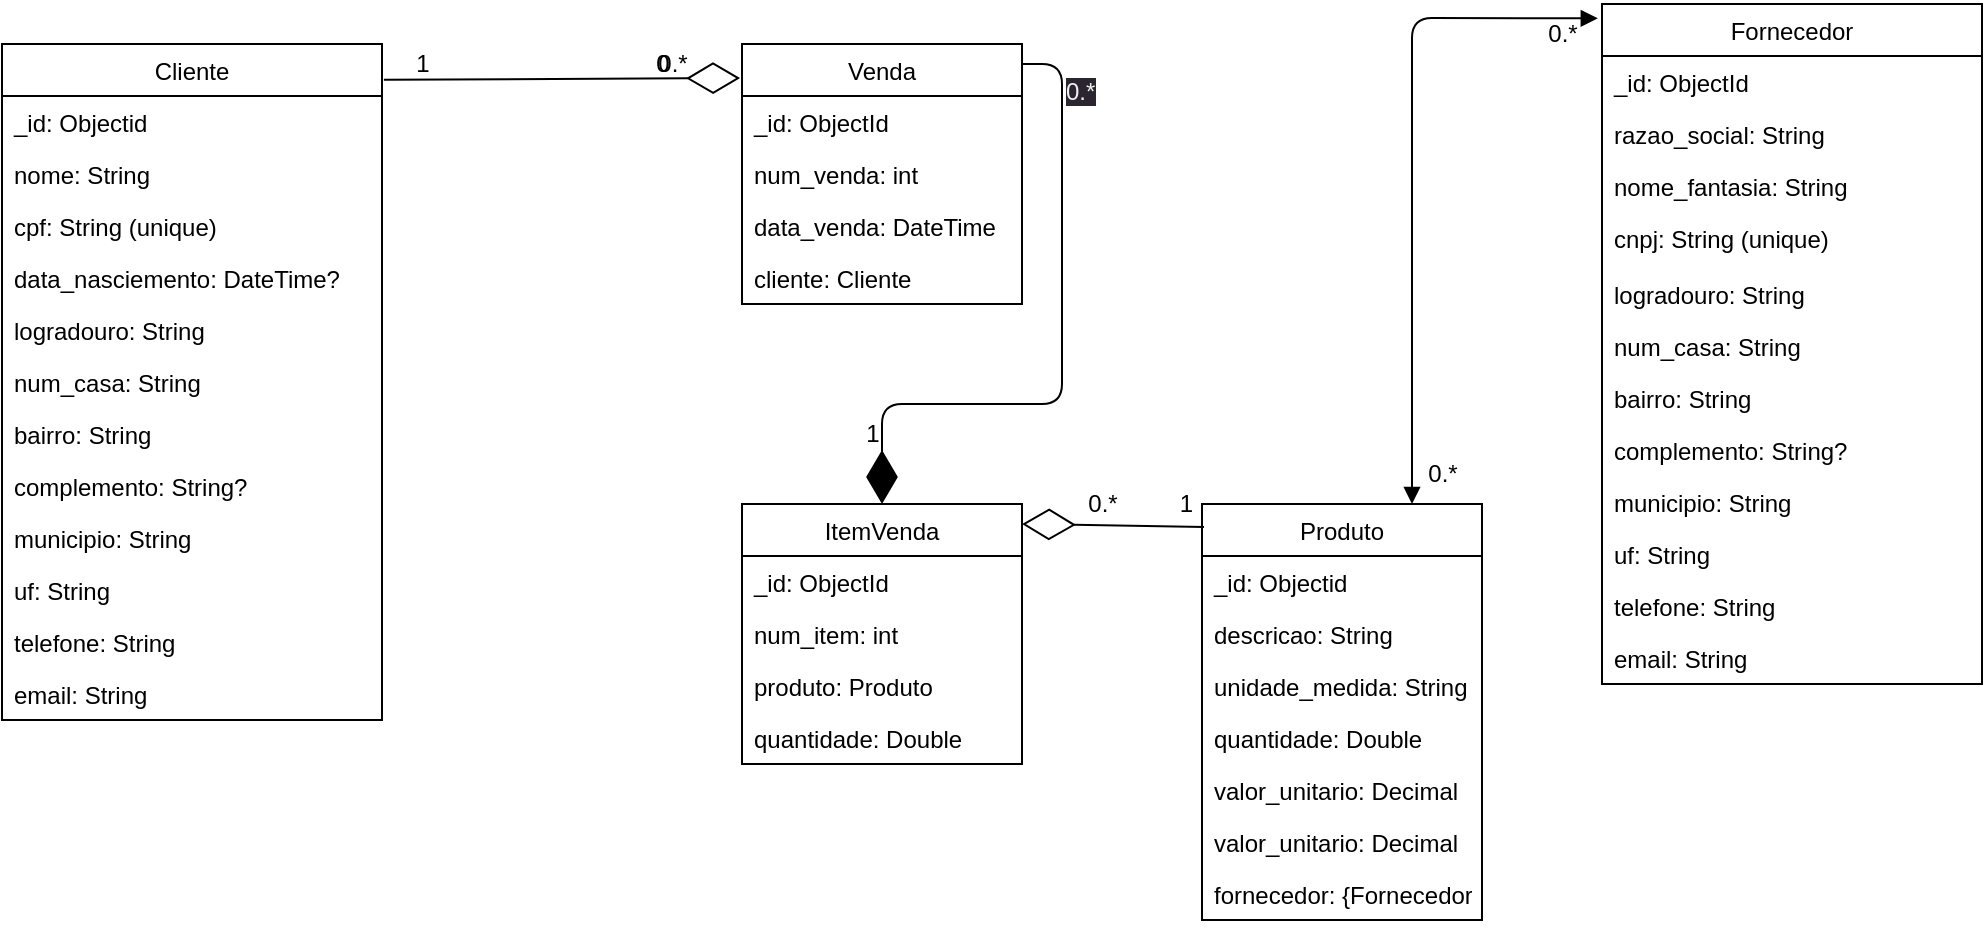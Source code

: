 <mxfile>
    <diagram id="i_6f_uNX4Nf7jMMN3ffn" name="Page-1">
        <mxGraphModel dx="1093" dy="792" grid="1" gridSize="10" guides="1" tooltips="1" connect="1" arrows="1" fold="1" page="1" pageScale="1" pageWidth="850" pageHeight="1100" math="0" shadow="0">
            <root>
                <mxCell id="0"/>
                <mxCell id="1" parent="0"/>
                <mxCell id="6" value="Cliente" style="swimlane;fontStyle=0;childLayout=stackLayout;horizontal=1;startSize=26;fillColor=none;horizontalStack=0;resizeParent=1;resizeParentMax=0;resizeLast=0;collapsible=1;marginBottom=0;" vertex="1" parent="1">
                    <mxGeometry x="30" y="40" width="190" height="338" as="geometry"/>
                </mxCell>
                <mxCell id="7" value="_id: Objectid" style="text;strokeColor=none;fillColor=none;align=left;verticalAlign=top;spacingLeft=4;spacingRight=4;overflow=hidden;rotatable=0;points=[[0,0.5],[1,0.5]];portConstraint=eastwest;" vertex="1" parent="6">
                    <mxGeometry y="26" width="190" height="26" as="geometry"/>
                </mxCell>
                <mxCell id="8" value="nome: String" style="text;strokeColor=none;fillColor=none;align=left;verticalAlign=top;spacingLeft=4;spacingRight=4;overflow=hidden;rotatable=0;points=[[0,0.5],[1,0.5]];portConstraint=eastwest;" vertex="1" parent="6">
                    <mxGeometry y="52" width="190" height="26" as="geometry"/>
                </mxCell>
                <mxCell id="9" value="cpf: String (unique)&#10;" style="text;strokeColor=none;fillColor=none;align=left;verticalAlign=top;spacingLeft=4;spacingRight=4;overflow=hidden;rotatable=0;points=[[0,0.5],[1,0.5]];portConstraint=eastwest;" vertex="1" parent="6">
                    <mxGeometry y="78" width="190" height="26" as="geometry"/>
                </mxCell>
                <mxCell id="30" value="data_nasciemento: DateTime?" style="text;strokeColor=none;fillColor=none;align=left;verticalAlign=top;spacingLeft=4;spacingRight=4;overflow=hidden;rotatable=0;points=[[0,0.5],[1,0.5]];portConstraint=eastwest;" vertex="1" parent="6">
                    <mxGeometry y="104" width="190" height="26" as="geometry"/>
                </mxCell>
                <mxCell id="22" value="logradouro: String" style="text;strokeColor=none;fillColor=none;align=left;verticalAlign=top;spacingLeft=4;spacingRight=4;overflow=hidden;rotatable=0;points=[[0,0.5],[1,0.5]];portConstraint=eastwest;" vertex="1" parent="6">
                    <mxGeometry y="130" width="190" height="26" as="geometry"/>
                </mxCell>
                <mxCell id="23" value="num_casa: String" style="text;strokeColor=none;fillColor=none;align=left;verticalAlign=top;spacingLeft=4;spacingRight=4;overflow=hidden;rotatable=0;points=[[0,0.5],[1,0.5]];portConstraint=eastwest;" vertex="1" parent="6">
                    <mxGeometry y="156" width="190" height="26" as="geometry"/>
                </mxCell>
                <mxCell id="24" value="bairro: String" style="text;strokeColor=none;fillColor=none;align=left;verticalAlign=top;spacingLeft=4;spacingRight=4;overflow=hidden;rotatable=0;points=[[0,0.5],[1,0.5]];portConstraint=eastwest;" vertex="1" parent="6">
                    <mxGeometry y="182" width="190" height="26" as="geometry"/>
                </mxCell>
                <mxCell id="25" value="complemento: String?" style="text;strokeColor=none;fillColor=none;align=left;verticalAlign=top;spacingLeft=4;spacingRight=4;overflow=hidden;rotatable=0;points=[[0,0.5],[1,0.5]];portConstraint=eastwest;" vertex="1" parent="6">
                    <mxGeometry y="208" width="190" height="26" as="geometry"/>
                </mxCell>
                <mxCell id="26" value="municipio: String" style="text;strokeColor=none;fillColor=none;align=left;verticalAlign=top;spacingLeft=4;spacingRight=4;overflow=hidden;rotatable=0;points=[[0,0.5],[1,0.5]];portConstraint=eastwest;" vertex="1" parent="6">
                    <mxGeometry y="234" width="190" height="26" as="geometry"/>
                </mxCell>
                <mxCell id="27" value="uf: String" style="text;strokeColor=none;fillColor=none;align=left;verticalAlign=top;spacingLeft=4;spacingRight=4;overflow=hidden;rotatable=0;points=[[0,0.5],[1,0.5]];portConstraint=eastwest;" vertex="1" parent="6">
                    <mxGeometry y="260" width="190" height="26" as="geometry"/>
                </mxCell>
                <mxCell id="28" value="telefone: String" style="text;strokeColor=none;fillColor=none;align=left;verticalAlign=top;spacingLeft=4;spacingRight=4;overflow=hidden;rotatable=0;points=[[0,0.5],[1,0.5]];portConstraint=eastwest;" vertex="1" parent="6">
                    <mxGeometry y="286" width="190" height="26" as="geometry"/>
                </mxCell>
                <mxCell id="29" value="email: String" style="text;strokeColor=none;fillColor=none;align=left;verticalAlign=top;spacingLeft=4;spacingRight=4;overflow=hidden;rotatable=0;points=[[0,0.5],[1,0.5]];portConstraint=eastwest;" vertex="1" parent="6">
                    <mxGeometry y="312" width="190" height="26" as="geometry"/>
                </mxCell>
                <mxCell id="10" value="Venda" style="swimlane;fontStyle=0;childLayout=stackLayout;horizontal=1;startSize=26;fillColor=none;horizontalStack=0;resizeParent=1;resizeParentMax=0;resizeLast=0;collapsible=1;marginBottom=0;" vertex="1" parent="1">
                    <mxGeometry x="400" y="40" width="140" height="130" as="geometry"/>
                </mxCell>
                <mxCell id="11" value="_id: ObjectId" style="text;strokeColor=none;fillColor=none;align=left;verticalAlign=top;spacingLeft=4;spacingRight=4;overflow=hidden;rotatable=0;points=[[0,0.5],[1,0.5]];portConstraint=eastwest;" vertex="1" parent="10">
                    <mxGeometry y="26" width="140" height="26" as="geometry"/>
                </mxCell>
                <mxCell id="12" value="num_venda: int" style="text;strokeColor=none;fillColor=none;align=left;verticalAlign=top;spacingLeft=4;spacingRight=4;overflow=hidden;rotatable=0;points=[[0,0.5],[1,0.5]];portConstraint=eastwest;" vertex="1" parent="10">
                    <mxGeometry y="52" width="140" height="26" as="geometry"/>
                </mxCell>
                <mxCell id="13" value="data_venda: DateTime" style="text;strokeColor=none;fillColor=none;align=left;verticalAlign=top;spacingLeft=4;spacingRight=4;overflow=hidden;rotatable=0;points=[[0,0.5],[1,0.5]];portConstraint=eastwest;" vertex="1" parent="10">
                    <mxGeometry y="78" width="140" height="26" as="geometry"/>
                </mxCell>
                <mxCell id="61" value="cliente: Cliente" style="text;strokeColor=none;fillColor=none;align=left;verticalAlign=top;spacingLeft=4;spacingRight=4;overflow=hidden;rotatable=0;points=[[0,0.5],[1,0.5]];portConstraint=eastwest;" vertex="1" parent="10">
                    <mxGeometry y="104" width="140" height="26" as="geometry"/>
                </mxCell>
                <mxCell id="14" value="Fornecedor" style="swimlane;fontStyle=0;childLayout=stackLayout;horizontal=1;startSize=26;fillColor=none;horizontalStack=0;resizeParent=1;resizeParentMax=0;resizeLast=0;collapsible=1;marginBottom=0;" vertex="1" parent="1">
                    <mxGeometry x="830" y="20" width="190" height="340" as="geometry"/>
                </mxCell>
                <mxCell id="15" value="_id: ObjectId" style="text;strokeColor=none;fillColor=none;align=left;verticalAlign=top;spacingLeft=4;spacingRight=4;overflow=hidden;rotatable=0;points=[[0,0.5],[1,0.5]];portConstraint=eastwest;" vertex="1" parent="14">
                    <mxGeometry y="26" width="190" height="26" as="geometry"/>
                </mxCell>
                <mxCell id="16" value="razao_social: String" style="text;strokeColor=none;fillColor=none;align=left;verticalAlign=top;spacingLeft=4;spacingRight=4;overflow=hidden;rotatable=0;points=[[0,0.5],[1,0.5]];portConstraint=eastwest;" vertex="1" parent="14">
                    <mxGeometry y="52" width="190" height="26" as="geometry"/>
                </mxCell>
                <mxCell id="17" value="nome_fantasia: String" style="text;strokeColor=none;fillColor=none;align=left;verticalAlign=top;spacingLeft=4;spacingRight=4;overflow=hidden;rotatable=0;points=[[0,0.5],[1,0.5]];portConstraint=eastwest;" vertex="1" parent="14">
                    <mxGeometry y="78" width="190" height="26" as="geometry"/>
                </mxCell>
                <mxCell id="35" value="cnpj: String (unique)" style="text;strokeColor=none;fillColor=none;align=left;verticalAlign=top;spacingLeft=4;spacingRight=4;overflow=hidden;rotatable=0;points=[[0,0.5],[1,0.5]];portConstraint=eastwest;" vertex="1" parent="14">
                    <mxGeometry y="104" width="190" height="28" as="geometry"/>
                </mxCell>
                <mxCell id="37" value="logradouro: String" style="text;strokeColor=none;fillColor=none;align=left;verticalAlign=top;spacingLeft=4;spacingRight=4;overflow=hidden;rotatable=0;points=[[0,0.5],[1,0.5]];portConstraint=eastwest;" vertex="1" parent="14">
                    <mxGeometry y="132" width="190" height="26" as="geometry"/>
                </mxCell>
                <mxCell id="38" value="num_casa: String" style="text;strokeColor=none;fillColor=none;align=left;verticalAlign=top;spacingLeft=4;spacingRight=4;overflow=hidden;rotatable=0;points=[[0,0.5],[1,0.5]];portConstraint=eastwest;" vertex="1" parent="14">
                    <mxGeometry y="158" width="190" height="26" as="geometry"/>
                </mxCell>
                <mxCell id="39" value="bairro: String" style="text;strokeColor=none;fillColor=none;align=left;verticalAlign=top;spacingLeft=4;spacingRight=4;overflow=hidden;rotatable=0;points=[[0,0.5],[1,0.5]];portConstraint=eastwest;" vertex="1" parent="14">
                    <mxGeometry y="184" width="190" height="26" as="geometry"/>
                </mxCell>
                <mxCell id="40" value="complemento: String?" style="text;strokeColor=none;fillColor=none;align=left;verticalAlign=top;spacingLeft=4;spacingRight=4;overflow=hidden;rotatable=0;points=[[0,0.5],[1,0.5]];portConstraint=eastwest;" vertex="1" parent="14">
                    <mxGeometry y="210" width="190" height="26" as="geometry"/>
                </mxCell>
                <mxCell id="41" value="municipio: String" style="text;strokeColor=none;fillColor=none;align=left;verticalAlign=top;spacingLeft=4;spacingRight=4;overflow=hidden;rotatable=0;points=[[0,0.5],[1,0.5]];portConstraint=eastwest;" vertex="1" parent="14">
                    <mxGeometry y="236" width="190" height="26" as="geometry"/>
                </mxCell>
                <mxCell id="42" value="uf: String" style="text;strokeColor=none;fillColor=none;align=left;verticalAlign=top;spacingLeft=4;spacingRight=4;overflow=hidden;rotatable=0;points=[[0,0.5],[1,0.5]];portConstraint=eastwest;" vertex="1" parent="14">
                    <mxGeometry y="262" width="190" height="26" as="geometry"/>
                </mxCell>
                <mxCell id="43" value="telefone: String" style="text;strokeColor=none;fillColor=none;align=left;verticalAlign=top;spacingLeft=4;spacingRight=4;overflow=hidden;rotatable=0;points=[[0,0.5],[1,0.5]];portConstraint=eastwest;" vertex="1" parent="14">
                    <mxGeometry y="288" width="190" height="26" as="geometry"/>
                </mxCell>
                <mxCell id="44" value="email: String" style="text;strokeColor=none;fillColor=none;align=left;verticalAlign=top;spacingLeft=4;spacingRight=4;overflow=hidden;rotatable=0;points=[[0,0.5],[1,0.5]];portConstraint=eastwest;" vertex="1" parent="14">
                    <mxGeometry y="314" width="190" height="26" as="geometry"/>
                </mxCell>
                <mxCell id="18" value="Produto" style="swimlane;fontStyle=0;childLayout=stackLayout;horizontal=1;startSize=26;fillColor=none;horizontalStack=0;resizeParent=1;resizeParentMax=0;resizeLast=0;collapsible=1;marginBottom=0;" vertex="1" parent="1">
                    <mxGeometry x="630" y="270" width="140" height="208" as="geometry"/>
                </mxCell>
                <mxCell id="31" value="_id: Objectid" style="text;strokeColor=none;fillColor=none;align=left;verticalAlign=top;spacingLeft=4;spacingRight=4;overflow=hidden;rotatable=0;points=[[0,0.5],[1,0.5]];portConstraint=eastwest;" vertex="1" parent="18">
                    <mxGeometry y="26" width="140" height="26" as="geometry"/>
                </mxCell>
                <mxCell id="19" value="descricao: String" style="text;strokeColor=none;fillColor=none;align=left;verticalAlign=top;spacingLeft=4;spacingRight=4;overflow=hidden;rotatable=0;points=[[0,0.5],[1,0.5]];portConstraint=eastwest;" vertex="1" parent="18">
                    <mxGeometry y="52" width="140" height="26" as="geometry"/>
                </mxCell>
                <mxCell id="20" value="unidade_medida: String&#10;" style="text;strokeColor=none;fillColor=none;align=left;verticalAlign=top;spacingLeft=4;spacingRight=4;overflow=hidden;rotatable=0;points=[[0,0.5],[1,0.5]];portConstraint=eastwest;" vertex="1" parent="18">
                    <mxGeometry y="78" width="140" height="26" as="geometry"/>
                </mxCell>
                <mxCell id="21" value="quantidade: Double" style="text;strokeColor=none;fillColor=none;align=left;verticalAlign=top;spacingLeft=4;spacingRight=4;overflow=hidden;rotatable=0;points=[[0,0.5],[1,0.5]];portConstraint=eastwest;" vertex="1" parent="18">
                    <mxGeometry y="104" width="140" height="26" as="geometry"/>
                </mxCell>
                <mxCell id="32" value="valor_unitario: Decimal" style="text;strokeColor=none;fillColor=none;align=left;verticalAlign=top;spacingLeft=4;spacingRight=4;overflow=hidden;rotatable=0;points=[[0,0.5],[1,0.5]];portConstraint=eastwest;" vertex="1" parent="18">
                    <mxGeometry y="130" width="140" height="26" as="geometry"/>
                </mxCell>
                <mxCell id="34" value="valor_unitario: Decimal" style="text;strokeColor=none;fillColor=none;align=left;verticalAlign=top;spacingLeft=4;spacingRight=4;overflow=hidden;rotatable=0;points=[[0,0.5],[1,0.5]];portConstraint=eastwest;" vertex="1" parent="18">
                    <mxGeometry y="156" width="140" height="26" as="geometry"/>
                </mxCell>
                <mxCell id="78" value="fornecedor: {Fornecedor}" style="text;strokeColor=none;fillColor=none;align=left;verticalAlign=top;spacingLeft=4;spacingRight=4;overflow=hidden;rotatable=0;points=[[0,0.5],[1,0.5]];portConstraint=eastwest;" vertex="1" parent="18">
                    <mxGeometry y="182" width="140" height="26" as="geometry"/>
                </mxCell>
                <mxCell id="49" value="ItemVenda" style="swimlane;fontStyle=0;childLayout=stackLayout;horizontal=1;startSize=26;fillColor=none;horizontalStack=0;resizeParent=1;resizeParentMax=0;resizeLast=0;collapsible=1;marginBottom=0;" vertex="1" parent="1">
                    <mxGeometry x="400" y="270" width="140" height="130" as="geometry"/>
                </mxCell>
                <mxCell id="50" value="_id: ObjectId" style="text;strokeColor=none;fillColor=none;align=left;verticalAlign=top;spacingLeft=4;spacingRight=4;overflow=hidden;rotatable=0;points=[[0,0.5],[1,0.5]];portConstraint=eastwest;" vertex="1" parent="49">
                    <mxGeometry y="26" width="140" height="26" as="geometry"/>
                </mxCell>
                <mxCell id="51" value="num_item: int" style="text;strokeColor=none;fillColor=none;align=left;verticalAlign=top;spacingLeft=4;spacingRight=4;overflow=hidden;rotatable=0;points=[[0,0.5],[1,0.5]];portConstraint=eastwest;" vertex="1" parent="49">
                    <mxGeometry y="52" width="140" height="26" as="geometry"/>
                </mxCell>
                <mxCell id="52" value="produto: Produto" style="text;strokeColor=none;fillColor=none;align=left;verticalAlign=top;spacingLeft=4;spacingRight=4;overflow=hidden;rotatable=0;points=[[0,0.5],[1,0.5]];portConstraint=eastwest;" vertex="1" parent="49">
                    <mxGeometry y="78" width="140" height="26" as="geometry"/>
                </mxCell>
                <mxCell id="53" value="quantidade: Double" style="text;strokeColor=none;fillColor=none;align=left;verticalAlign=top;spacingLeft=4;spacingRight=4;overflow=hidden;rotatable=0;points=[[0,0.5],[1,0.5]];portConstraint=eastwest;" vertex="1" parent="49">
                    <mxGeometry y="104" width="140" height="26" as="geometry"/>
                </mxCell>
                <mxCell id="58" value="" style="endArrow=diamondThin;endFill=0;endSize=24;html=1;entryX=-0.007;entryY=0.131;entryDx=0;entryDy=0;entryPerimeter=0;exitX=1.005;exitY=0.053;exitDx=0;exitDy=0;exitPerimeter=0;" edge="1" parent="1" source="6" target="10">
                    <mxGeometry width="160" relative="1" as="geometry">
                        <mxPoint x="210" y="60" as="sourcePoint"/>
                        <mxPoint x="370" y="60" as="targetPoint"/>
                    </mxGeometry>
                </mxCell>
                <mxCell id="59" value="1" style="text;html=1;align=center;verticalAlign=middle;resizable=0;points=[];autosize=1;strokeColor=none;fillColor=none;" vertex="1" parent="1">
                    <mxGeometry x="225" y="35" width="30" height="30" as="geometry"/>
                </mxCell>
                <mxCell id="60" value="0" style="text;html=1;align=center;verticalAlign=middle;resizable=0;points=[];autosize=1;strokeColor=none;fillColor=none;" vertex="1" parent="1">
                    <mxGeometry x="345" y="35" width="30" height="30" as="geometry"/>
                </mxCell>
                <mxCell id="63" value="" style="endArrow=diamondThin;endFill=1;endSize=24;html=1;startArrow=none;entryX=0.5;entryY=0;entryDx=0;entryDy=0;" edge="1" parent="1" target="49">
                    <mxGeometry width="160" relative="1" as="geometry">
                        <mxPoint x="540" y="50" as="sourcePoint"/>
                        <mxPoint x="400" y="290" as="targetPoint"/>
                        <Array as="points">
                            <mxPoint x="560" y="50"/>
                            <mxPoint x="560" y="220"/>
                            <mxPoint x="470" y="220"/>
                        </Array>
                    </mxGeometry>
                </mxCell>
                <mxCell id="65" value="0.*" style="text;html=1;align=center;verticalAlign=middle;resizable=0;points=[];autosize=1;strokeColor=none;fillColor=none;" vertex="1" parent="1">
                    <mxGeometry x="345" y="35" width="40" height="30" as="geometry"/>
                </mxCell>
                <mxCell id="69" value="1" style="text;html=1;align=center;verticalAlign=middle;resizable=0;points=[];autosize=1;strokeColor=none;fillColor=none;" vertex="1" parent="1">
                    <mxGeometry x="450" y="220" width="30" height="30" as="geometry"/>
                </mxCell>
                <mxCell id="70" value="" style="endArrow=diamondThin;endFill=0;endSize=24;html=1;entryX=1;entryY=0.077;entryDx=0;entryDy=0;entryPerimeter=0;exitX=0.007;exitY=0.055;exitDx=0;exitDy=0;exitPerimeter=0;" edge="1" parent="1" source="18" target="49">
                    <mxGeometry width="160" relative="1" as="geometry">
                        <mxPoint x="450" y="452" as="sourcePoint"/>
                        <mxPoint x="610" y="452" as="targetPoint"/>
                    </mxGeometry>
                </mxCell>
                <mxCell id="71" value="&amp;nbsp;1" style="text;html=1;align=center;verticalAlign=middle;resizable=0;points=[];autosize=1;strokeColor=none;fillColor=none;" vertex="1" parent="1">
                    <mxGeometry x="605" y="255" width="30" height="30" as="geometry"/>
                </mxCell>
                <mxCell id="73" value="0.*" style="text;html=1;align=center;verticalAlign=middle;resizable=0;points=[];autosize=1;strokeColor=none;fillColor=none;" vertex="1" parent="1">
                    <mxGeometry x="560" y="255" width="40" height="30" as="geometry"/>
                </mxCell>
                <mxCell id="74" value="&lt;span style=&quot;color: rgb(240, 240, 240); font-family: Helvetica; font-size: 12px; font-style: normal; font-variant-ligatures: normal; font-variant-caps: normal; font-weight: 400; letter-spacing: normal; orphans: 2; text-align: center; text-indent: 0px; text-transform: none; widows: 2; word-spacing: 0px; -webkit-text-stroke-width: 0px; background-color: rgb(42, 37, 47); text-decoration-thickness: initial; text-decoration-style: initial; text-decoration-color: initial; float: none; display: inline !important;&quot;&gt;0.*&lt;/span&gt;" style="text;whiteSpace=wrap;html=1;" vertex="1" parent="1">
                    <mxGeometry x="560" y="50" width="50" height="40" as="geometry"/>
                </mxCell>
                <mxCell id="75" value="" style="endArrow=block;startArrow=block;endFill=1;startFill=1;html=1;exitX=0.75;exitY=0;exitDx=0;exitDy=0;entryX=-0.011;entryY=0.021;entryDx=0;entryDy=0;entryPerimeter=0;" edge="1" parent="1" source="18" target="14">
                    <mxGeometry width="160" relative="1" as="geometry">
                        <mxPoint x="660" y="130" as="sourcePoint"/>
                        <mxPoint x="820" y="130" as="targetPoint"/>
                        <Array as="points">
                            <mxPoint x="735" y="27"/>
                        </Array>
                    </mxGeometry>
                </mxCell>
                <mxCell id="76" value="0.*" style="text;html=1;align=center;verticalAlign=middle;resizable=0;points=[];autosize=1;strokeColor=none;fillColor=none;" vertex="1" parent="1">
                    <mxGeometry x="730" y="240" width="40" height="30" as="geometry"/>
                </mxCell>
                <mxCell id="77" value="0.*" style="text;html=1;align=center;verticalAlign=middle;resizable=0;points=[];autosize=1;strokeColor=none;fillColor=none;" vertex="1" parent="1">
                    <mxGeometry x="790" y="20" width="40" height="30" as="geometry"/>
                </mxCell>
            </root>
        </mxGraphModel>
    </diagram>
</mxfile>